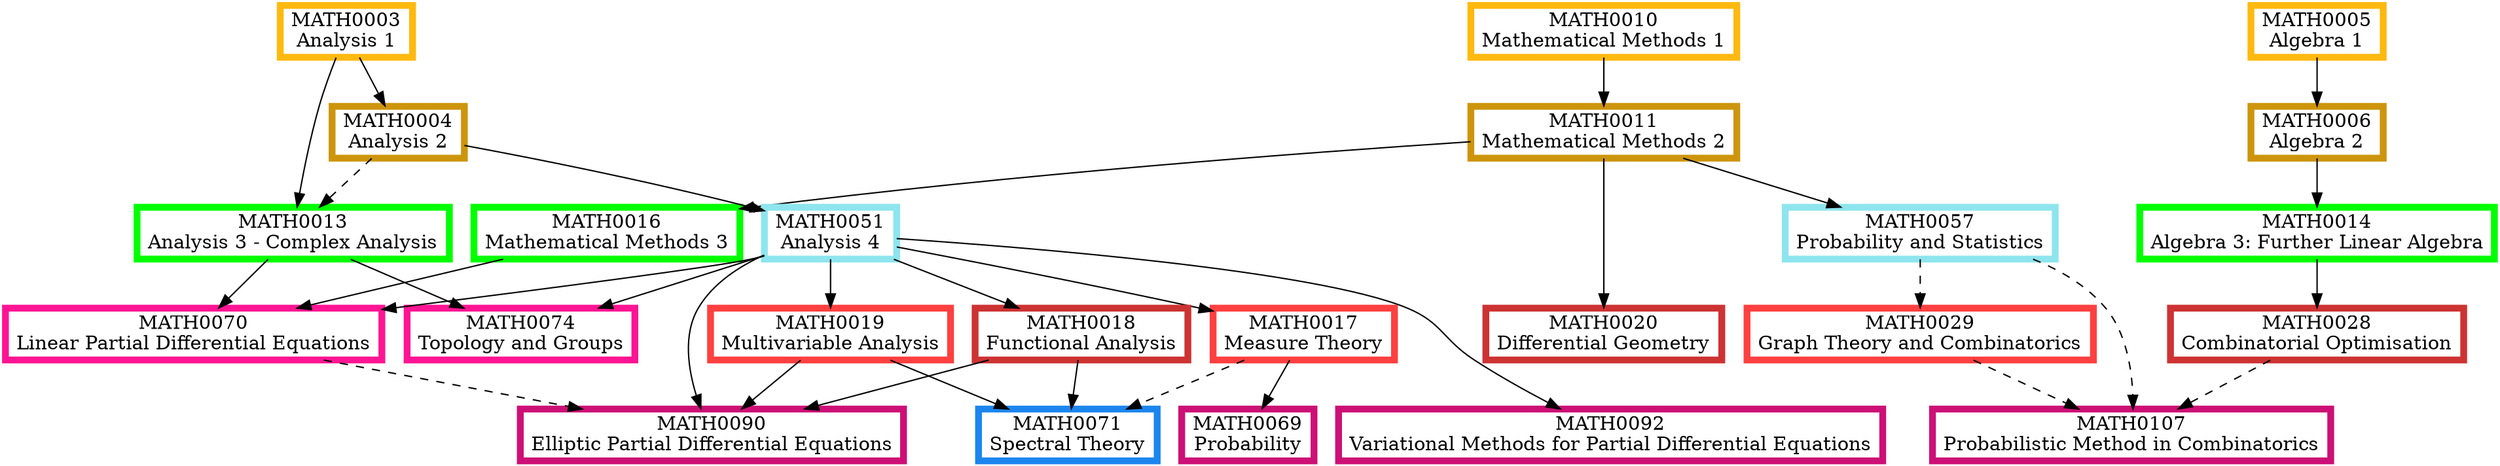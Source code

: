 digraph {
	node [fillcolor=white penwidth=5 shape=box style="filled,bold"]
	subgraph "1.0 1" {
		rank=same
		MATH0003 [label="MATH0003
Analysis 1" color=darkgoldenrod1 href="https://www.ucl.ac.uk/maths/sites/maths/files/math0003.pdf" tooltip="Year 1, term 1"]
		MATH0010 [label="MATH0010
Mathematical Methods 1" color=darkgoldenrod1 href="https://www.ucl.ac.uk/maths/sites/maths/files/math0010.pdf" tooltip="Year 1, term 1"]
		MATH0005 [label="MATH0005
Algebra 1" color=darkgoldenrod1 href="https://www.ucl.ac.uk/maths/sites/maths/files/math0005.pdf" tooltip="Year 1, term 1"]
	}
	MATH0010 -> MATH0011
	MATH0003 -> MATH0004
	MATH0005 -> MATH0006
	subgraph "1.0 2" {
		rank=same
		MATH0011 [label="MATH0011
Mathematical Methods 2" color=darkgoldenrod3 href="https://www.ucl.ac.uk/maths/sites/maths/files/math0011_2.pdf" tooltip="Year 1, term 2"]
		MATH0004 [label="MATH0004
Analysis 2" color=darkgoldenrod3 href="https://www.ucl.ac.uk/maths/sites/maths/files/math0004.pdf" tooltip="Year 1, term 2"]
		MATH0006 [label="MATH0006
Algebra 2" color=darkgoldenrod3 href="https://www.ucl.ac.uk/maths/sites/maths/files/math0006.pdf" tooltip="Year 1, term 2"]
	}
	MATH0011 -> MATH0016
	MATH0003 -> MATH0013
	MATH0004 -> MATH0013 [style=dashed]
	MATH0006 -> MATH0014
	subgraph "2 1" {
		rank=same
		MATH0016 [label="MATH0016
Mathematical Methods 3" color=green1 href="https://www.ucl.ac.uk/maths/sites/maths/files/math0016.pdf" tooltip="Year 2, term 1"]
		MATH0013 [label="MATH0013
Analysis 3 - Complex Analysis" color=green1 href="https://www.ucl.ac.uk/maths/sites/maths/files/math0013.pdf" tooltip="Year 2, term 1"]
		MATH0014 [label="MATH0014
Algebra 3: Further Linear Algebra" color=green1 href="https://www.ucl.ac.uk/maths/sites/maths/files/math0014.pdf" tooltip="Year 2, term 1"]
	}
	MATH0004 -> MATH0051
	MATH0011 -> MATH0057
	subgraph "2.5 2" {
		rank=same
		MATH0051 [label="MATH0051
Analysis 4" color=cadetblue2 href="https://www.ucl.ac.uk/maths/sites/maths/files/math0051.pdf" tooltip="Year 2 or 3, term 2"]
		MATH0057 [label="MATH0057
Probability and Statistics" color=cadetblue2 href="https://www.ucl.ac.uk/maths/sites/maths/files/math0057.pdf" tooltip="Year 2 or 3, term 2"]
	}
	MATH0051 -> MATH0019
	MATH0057 -> MATH0029 [style=dashed]
	MATH0051 -> MATH0017
	subgraph "3.0 1" {
		rank=same
		MATH0019 [label="MATH0019
Multivariable Analysis" color=brown1 href="https://www.ucl.ac.uk/maths/sites/maths/files/math0019.pdf" tooltip="Year 3, term 1"]
		MATH0029 [label="MATH0029
Graph Theory and Combinatorics" color=brown1 href="https://www.ucl.ac.uk/maths/sites/maths/files/math0029.pdf" tooltip="Year 3, term 1"]
		MATH0017 [label="MATH0017
Measure Theory" color=brown1 href="https://www.ucl.ac.uk/maths/sites/maths/files/math0017.pdf" tooltip="Year 3, term 1"]
	}
	MATH0051 -> MATH0018
	MATH0011 -> MATH0020
	MATH0014 -> MATH0028
	subgraph "3.0 2" {
		rank=same
		MATH0018 [label="MATH0018
Functional Analysis" color=brown3 href="https://www.ucl.ac.uk/maths/sites/maths/files/math0018.pdf" tooltip="Year 3, term 2"]
		MATH0020 [label="MATH0020
Differential Geometry" color=brown3 href="https://www.ucl.ac.uk/maths/sites/maths/files/math0020.pdf" tooltip="Year 3, term 2"]
		MATH0028 [label="MATH0028
Combinatorial Optimisation" color=brown3 href="https://www.ucl.ac.uk/maths/sites/maths/files/math0028.pdf" tooltip="Year 3, term 2"]
	}
	MATH0013 -> MATH0074
	MATH0051 -> MATH0074
	MATH0013 -> MATH0070
	MATH0016 -> MATH0070
	MATH0051 -> MATH0070
	subgraph "3.5 1" {
		rank=same
		MATH0074 [label="MATH0074
Topology and Groups" color=deeppink1 href="https://www.ucl.ac.uk/maths/sites/maths/files/math0074.pdf" tooltip="Year 3 or 4, term 1"]
		MATH0070 [label="MATH0070
Linear Partial Differential Equations" color=deeppink1 href="https://www.ucl.ac.uk/maths/sites/maths/files/math0070.pdf" tooltip="Year 3 or 4, term 1"]
	}
	MATH0051 -> MATH0092
	MATH0017 -> MATH0069
	MATH0070 -> MATH0090 [style=dashed]
	MATH0051 -> MATH0090
	MATH0018 -> MATH0090
	MATH0019 -> MATH0090
	MATH0029 -> MATH0107 [style=dashed]
	MATH0028 -> MATH0107 [style=dashed]
	MATH0057 -> MATH0107 [style=dashed]
	subgraph "3.5 2" {
		rank=same
		MATH0092 [label="MATH0092
Variational Methods for Partial Differential Equations" color=deeppink3 href="https://www.ucl.ac.uk/maths/sites/maths/files/math0092.pdf" tooltip="Year 3 or 4, term 2"]
		MATH0069 [label="MATH0069
Probability" color=deeppink3 href="https://www.ucl.ac.uk/maths/sites/maths/files/math0069.pdf" tooltip="Year 3 or 4, term 2"]
		MATH0090 [label="MATH0090
Elliptic Partial Differential Equations" color=deeppink3 href="https://www.ucl.ac.uk/maths/sites/maths/files/math0090.pdf" tooltip="Year 3 or 4, term 2"]
		MATH0107 [label="MATH0107
Probabilistic Method in Combinatorics" color=deeppink3 href="https://www.ucl.ac.uk/maths/sites/maths/files/math0107_1.pdf" tooltip="Year 3 or 4, term 2"]
	}
	MATH0018 -> MATH0071
	MATH0019 -> MATH0071
	MATH0017 -> MATH0071 [style=dashed]
	subgraph "4.0 1" {
		rank=same
		MATH0071 [label="MATH0071
Spectral Theory" color=dodgerblue2 href="https://www.ucl.ac.uk/maths/sites/maths/files/math0071.pdf" tooltip="Year 4, term 1"]
	}
}
